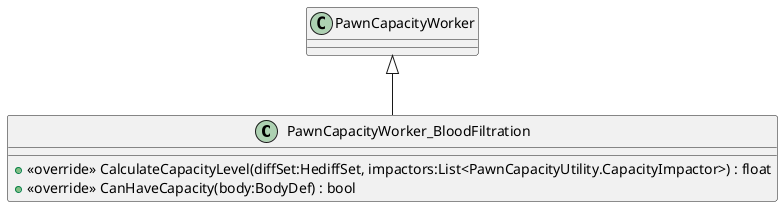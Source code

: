 @startuml
class PawnCapacityWorker_BloodFiltration {
    + <<override>> CalculateCapacityLevel(diffSet:HediffSet, impactors:List<PawnCapacityUtility.CapacityImpactor>) : float
    + <<override>> CanHaveCapacity(body:BodyDef) : bool
}
PawnCapacityWorker <|-- PawnCapacityWorker_BloodFiltration
@enduml
